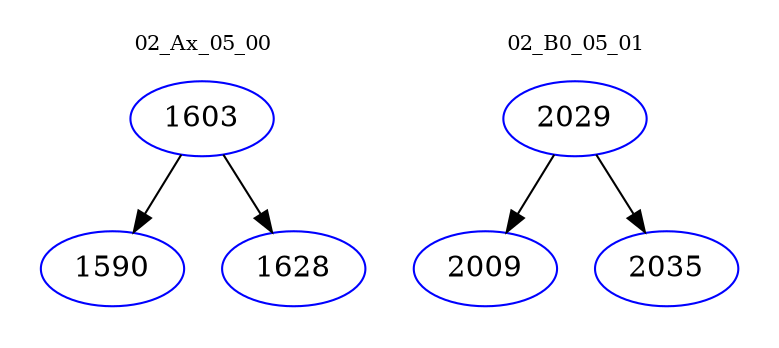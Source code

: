 digraph{
subgraph cluster_0 {
color = white
label = "02_Ax_05_00";
fontsize=10;
T0_1603 [label="1603", color="blue"]
T0_1603 -> T0_1590 [color="black"]
T0_1590 [label="1590", color="blue"]
T0_1603 -> T0_1628 [color="black"]
T0_1628 [label="1628", color="blue"]
}
subgraph cluster_1 {
color = white
label = "02_B0_05_01";
fontsize=10;
T1_2029 [label="2029", color="blue"]
T1_2029 -> T1_2009 [color="black"]
T1_2009 [label="2009", color="blue"]
T1_2029 -> T1_2035 [color="black"]
T1_2035 [label="2035", color="blue"]
}
}

